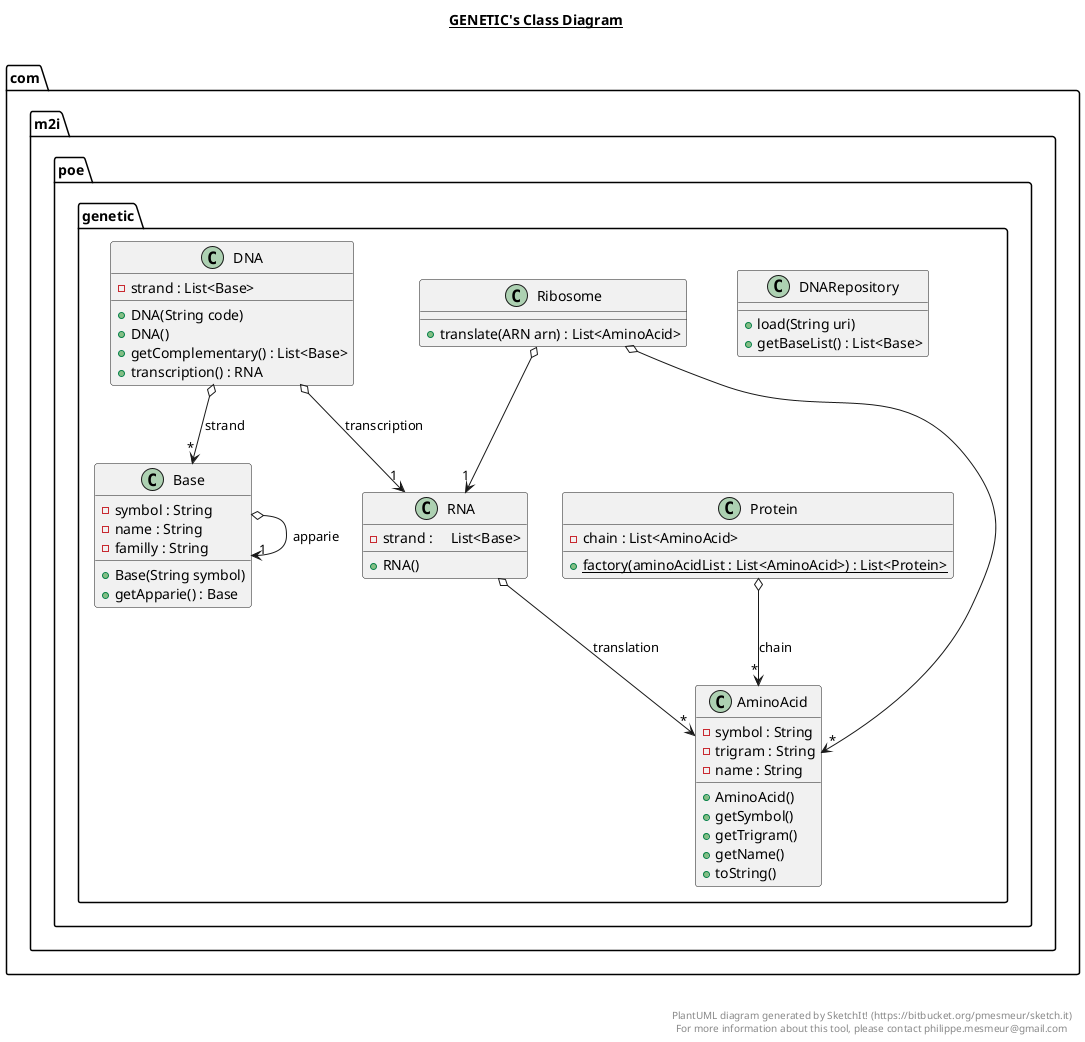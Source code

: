 @startuml

title __GENETIC's Class Diagram__\n

  package com.m2i.poe {
      package com.m2i.poe.genetic {
        class DNARepository {
            + load(String uri)
            + getBaseList() : List<Base>
        }
      }
    }

  package com.m2i.poe {
    package com.m2i.poe.genetic {
      class RNA {
          - strand :     List<Base>
          + RNA()
      }
    }
  }

  package com.m2i.poe {
      package com.m2i.poe.genetic {
        class Ribosome {
            + translate(ARN arn) : List<AminoAcid>
        }
      }
    }


  package com.m2i.poe {
    package com.m2i.poe.genetic {
      class AminoAcid {
          - symbol : String
          - trigram : String
          - name : String
          + AminoAcid()
          + getSymbol()
          + getTrigram()
          + getName()
          + toString()
      }
    }
  }

  package com.m2i.poe {
      package com.m2i.poe.genetic {
        class Protein {
            - chain : List<AminoAcid>
            + {static} factory(aminoAcidList : List<AminoAcid>) : List<Protein>
        }
      }
    }


  package com.m2i.poe {
    package com.m2i.poe.genetic {
      class Base {
          - symbol : String
          - name : String
          - familly : String
          + Base(String symbol)
          + getApparie() : Base
      }
    }
  }


  package com.m2i.poe {
    package com.m2i.poe.genetic {
      class DNA {
          - strand : List<Base>
          + DNA(String code)
          + DNA()
          + getComplementary() : List<Base>
          + transcription() : RNA
      }
    }
  }

  Base o--> "1" Base : apparie
  DNA o--> "*" Base : strand
  DNA o--> "1" RNA : transcription
  RNA o--> "*" AminoAcid : translation
  Protein o--> "*" AminoAcid : chain
  Ribosome o--> "1" RNA
  Ribosome o--> "*" AminoAcid




right footer


PlantUML diagram generated by SketchIt! (https://bitbucket.org/pmesmeur/sketch.it)
For more information about this tool, please contact philippe.mesmeur@gmail.com
endfooter

@enduml